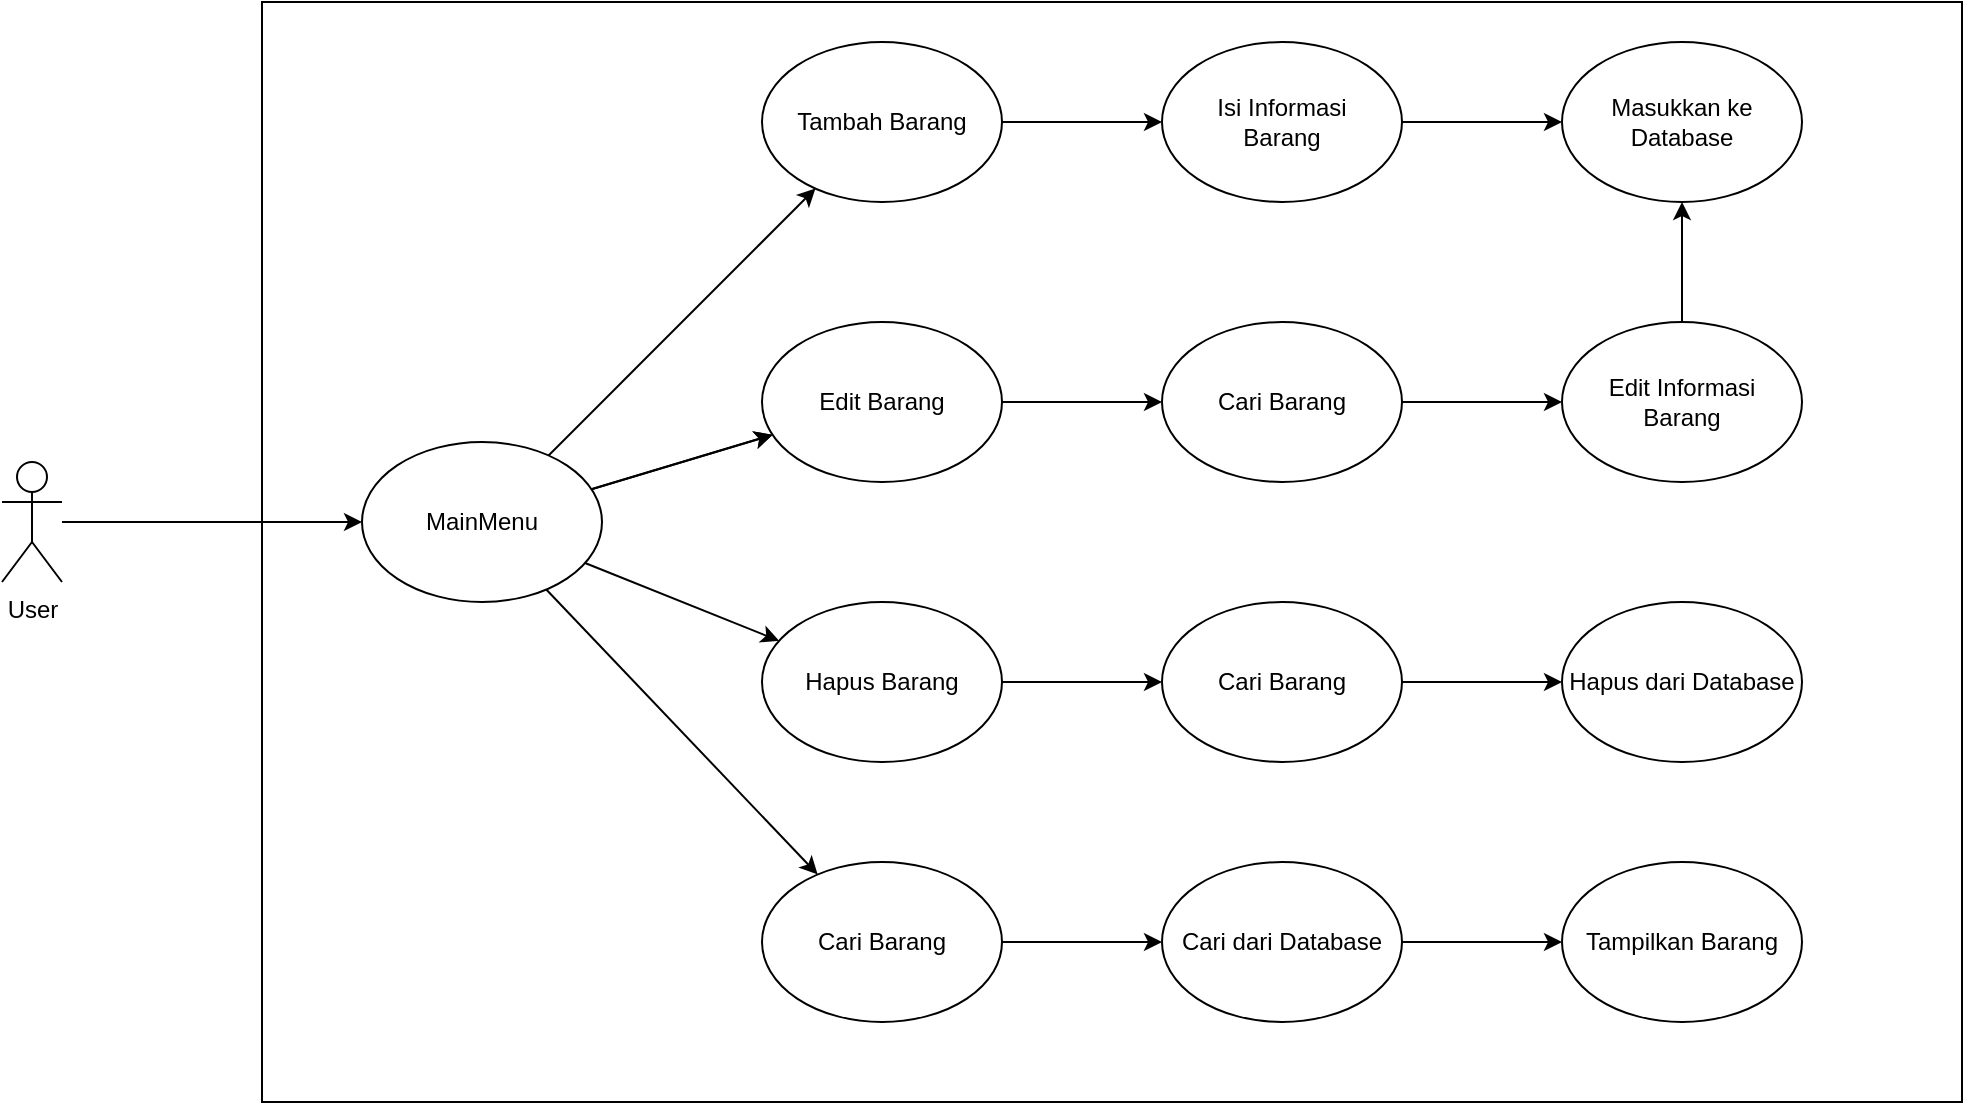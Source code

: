 <mxfile version="16.1.2" type="device"><diagram id="dNeSC6XuLg8SFoVNStSY" name="Page-1"><mxGraphModel dx="2076" dy="2398" grid="1" gridSize="10" guides="1" tooltips="1" connect="1" arrows="1" fold="1" page="1" pageScale="1" pageWidth="850" pageHeight="1100" math="0" shadow="0"><root><mxCell id="0"/><mxCell id="1" parent="0"/><mxCell id="fI7B69OklvT_HXK3Ggi9-30" value="" style="rounded=0;whiteSpace=wrap;html=1;" parent="1" vertex="1"><mxGeometry x="390" y="-10" width="850" height="550" as="geometry"/></mxCell><mxCell id="MgKNK_l-7gyk0bxDXzYA-7" style="edgeStyle=none;rounded=0;orthogonalLoop=1;jettySize=auto;html=1;entryX=0;entryY=0.5;entryDx=0;entryDy=0;" parent="1" source="fI7B69OklvT_HXK3Ggi9-1" target="fI7B69OklvT_HXK3Ggi9-8" edge="1"><mxGeometry relative="1" as="geometry"/></mxCell><mxCell id="fI7B69OklvT_HXK3Ggi9-1" value="User" style="shape=umlActor;verticalLabelPosition=bottom;verticalAlign=top;html=1;outlineConnect=0;" parent="1" vertex="1"><mxGeometry x="260" y="220" width="30" height="60" as="geometry"/></mxCell><mxCell id="fI7B69OklvT_HXK3Ggi9-4" value="" style="rounded=0;orthogonalLoop=1;jettySize=auto;html=1;" parent="1" edge="1"><mxGeometry relative="1" as="geometry"><mxPoint x="290" y="290" as="targetPoint"/></mxGeometry></mxCell><mxCell id="fI7B69OklvT_HXK3Ggi9-11" value="" style="edgeStyle=none;rounded=0;orthogonalLoop=1;jettySize=auto;html=1;" parent="1" source="fI7B69OklvT_HXK3Ggi9-8" target="fI7B69OklvT_HXK3Ggi9-10" edge="1"><mxGeometry relative="1" as="geometry"/></mxCell><mxCell id="fI7B69OklvT_HXK3Ggi9-13" value="" style="edgeStyle=none;rounded=0;orthogonalLoop=1;jettySize=auto;html=1;" parent="1" source="fI7B69OklvT_HXK3Ggi9-8" target="fI7B69OklvT_HXK3Ggi9-12" edge="1"><mxGeometry relative="1" as="geometry"/></mxCell><mxCell id="fI7B69OklvT_HXK3Ggi9-14" value="" style="edgeStyle=none;rounded=0;orthogonalLoop=1;jettySize=auto;html=1;" parent="1" source="fI7B69OklvT_HXK3Ggi9-8" target="fI7B69OklvT_HXK3Ggi9-12" edge="1"><mxGeometry relative="1" as="geometry"/></mxCell><mxCell id="fI7B69OklvT_HXK3Ggi9-16" value="" style="edgeStyle=none;rounded=0;orthogonalLoop=1;jettySize=auto;html=1;" parent="1" source="fI7B69OklvT_HXK3Ggi9-8" target="fI7B69OklvT_HXK3Ggi9-15" edge="1"><mxGeometry relative="1" as="geometry"/></mxCell><mxCell id="MgKNK_l-7gyk0bxDXzYA-6" style="rounded=0;orthogonalLoop=1;jettySize=auto;html=1;" parent="1" source="fI7B69OklvT_HXK3Ggi9-8" target="MgKNK_l-7gyk0bxDXzYA-2" edge="1"><mxGeometry relative="1" as="geometry"/></mxCell><mxCell id="fI7B69OklvT_HXK3Ggi9-8" value="MainMenu" style="ellipse;whiteSpace=wrap;html=1;" parent="1" vertex="1"><mxGeometry x="440" y="210" width="120" height="80" as="geometry"/></mxCell><mxCell id="fI7B69OklvT_HXK3Ggi9-18" value="" style="edgeStyle=none;rounded=0;orthogonalLoop=1;jettySize=auto;html=1;" parent="1" source="fI7B69OklvT_HXK3Ggi9-10" target="fI7B69OklvT_HXK3Ggi9-17" edge="1"><mxGeometry relative="1" as="geometry"/></mxCell><mxCell id="fI7B69OklvT_HXK3Ggi9-10" value="Tambah Barang" style="ellipse;whiteSpace=wrap;html=1;" parent="1" vertex="1"><mxGeometry x="640" y="10" width="120" height="80" as="geometry"/></mxCell><mxCell id="fI7B69OklvT_HXK3Ggi9-22" value="" style="edgeStyle=none;rounded=0;orthogonalLoop=1;jettySize=auto;html=1;" parent="1" source="fI7B69OklvT_HXK3Ggi9-12" target="fI7B69OklvT_HXK3Ggi9-21" edge="1"><mxGeometry relative="1" as="geometry"/></mxCell><mxCell id="fI7B69OklvT_HXK3Ggi9-12" value="Edit Barang" style="ellipse;whiteSpace=wrap;html=1;" parent="1" vertex="1"><mxGeometry x="640" y="150" width="120" height="80" as="geometry"/></mxCell><mxCell id="fI7B69OklvT_HXK3Ggi9-26" value="" style="edgeStyle=none;rounded=0;orthogonalLoop=1;jettySize=auto;html=1;" parent="1" source="fI7B69OklvT_HXK3Ggi9-15" target="fI7B69OklvT_HXK3Ggi9-25" edge="1"><mxGeometry relative="1" as="geometry"/></mxCell><mxCell id="fI7B69OklvT_HXK3Ggi9-15" value="Hapus Barang" style="ellipse;whiteSpace=wrap;html=1;" parent="1" vertex="1"><mxGeometry x="640" y="290" width="120" height="80" as="geometry"/></mxCell><mxCell id="fI7B69OklvT_HXK3Ggi9-20" value="" style="edgeStyle=none;rounded=0;orthogonalLoop=1;jettySize=auto;html=1;" parent="1" source="fI7B69OklvT_HXK3Ggi9-17" target="fI7B69OklvT_HXK3Ggi9-19" edge="1"><mxGeometry relative="1" as="geometry"/></mxCell><mxCell id="fI7B69OklvT_HXK3Ggi9-17" value="Isi Informasi&lt;br&gt;Barang" style="ellipse;whiteSpace=wrap;html=1;" parent="1" vertex="1"><mxGeometry x="840" y="10" width="120" height="80" as="geometry"/></mxCell><mxCell id="fI7B69OklvT_HXK3Ggi9-19" value="Masukkan ke Database" style="ellipse;whiteSpace=wrap;html=1;" parent="1" vertex="1"><mxGeometry x="1040" y="10" width="120" height="80" as="geometry"/></mxCell><mxCell id="fI7B69OklvT_HXK3Ggi9-24" value="" style="edgeStyle=none;rounded=0;orthogonalLoop=1;jettySize=auto;html=1;" parent="1" source="fI7B69OklvT_HXK3Ggi9-21" target="fI7B69OklvT_HXK3Ggi9-23" edge="1"><mxGeometry relative="1" as="geometry"/></mxCell><mxCell id="fI7B69OklvT_HXK3Ggi9-21" value="Cari Barang" style="ellipse;whiteSpace=wrap;html=1;" parent="1" vertex="1"><mxGeometry x="840" y="150" width="120" height="80" as="geometry"/></mxCell><mxCell id="fI7B69OklvT_HXK3Ggi9-29" style="edgeStyle=none;rounded=0;orthogonalLoop=1;jettySize=auto;html=1;entryX=0.5;entryY=1;entryDx=0;entryDy=0;" parent="1" source="fI7B69OklvT_HXK3Ggi9-23" target="fI7B69OklvT_HXK3Ggi9-19" edge="1"><mxGeometry relative="1" as="geometry"/></mxCell><mxCell id="fI7B69OklvT_HXK3Ggi9-23" value="Edit Informasi&lt;br&gt;Barang" style="ellipse;whiteSpace=wrap;html=1;" parent="1" vertex="1"><mxGeometry x="1040" y="150" width="120" height="80" as="geometry"/></mxCell><mxCell id="fI7B69OklvT_HXK3Ggi9-28" value="" style="edgeStyle=none;rounded=0;orthogonalLoop=1;jettySize=auto;html=1;" parent="1" source="fI7B69OklvT_HXK3Ggi9-25" target="fI7B69OklvT_HXK3Ggi9-27" edge="1"><mxGeometry relative="1" as="geometry"/></mxCell><mxCell id="fI7B69OklvT_HXK3Ggi9-25" value="Cari Barang" style="ellipse;whiteSpace=wrap;html=1;" parent="1" vertex="1"><mxGeometry x="840" y="290" width="120" height="80" as="geometry"/></mxCell><mxCell id="fI7B69OklvT_HXK3Ggi9-27" value="Hapus dari Database" style="ellipse;whiteSpace=wrap;html=1;" parent="1" vertex="1"><mxGeometry x="1040" y="290" width="120" height="80" as="geometry"/></mxCell><mxCell id="MgKNK_l-7gyk0bxDXzYA-1" value="" style="edgeStyle=none;rounded=0;orthogonalLoop=1;jettySize=auto;html=1;" parent="1" source="MgKNK_l-7gyk0bxDXzYA-2" target="MgKNK_l-7gyk0bxDXzYA-4" edge="1"><mxGeometry relative="1" as="geometry"/></mxCell><mxCell id="MgKNK_l-7gyk0bxDXzYA-2" value="Cari Barang" style="ellipse;whiteSpace=wrap;html=1;" parent="1" vertex="1"><mxGeometry x="640" y="420" width="120" height="80" as="geometry"/></mxCell><mxCell id="MgKNK_l-7gyk0bxDXzYA-3" value="" style="edgeStyle=none;rounded=0;orthogonalLoop=1;jettySize=auto;html=1;" parent="1" source="MgKNK_l-7gyk0bxDXzYA-4" target="MgKNK_l-7gyk0bxDXzYA-5" edge="1"><mxGeometry relative="1" as="geometry"/></mxCell><mxCell id="MgKNK_l-7gyk0bxDXzYA-4" value="Cari dari Database" style="ellipse;whiteSpace=wrap;html=1;" parent="1" vertex="1"><mxGeometry x="840" y="420" width="120" height="80" as="geometry"/></mxCell><mxCell id="MgKNK_l-7gyk0bxDXzYA-5" value="Tampilkan Barang" style="ellipse;whiteSpace=wrap;html=1;" parent="1" vertex="1"><mxGeometry x="1040" y="420" width="120" height="80" as="geometry"/></mxCell></root></mxGraphModel></diagram></mxfile>